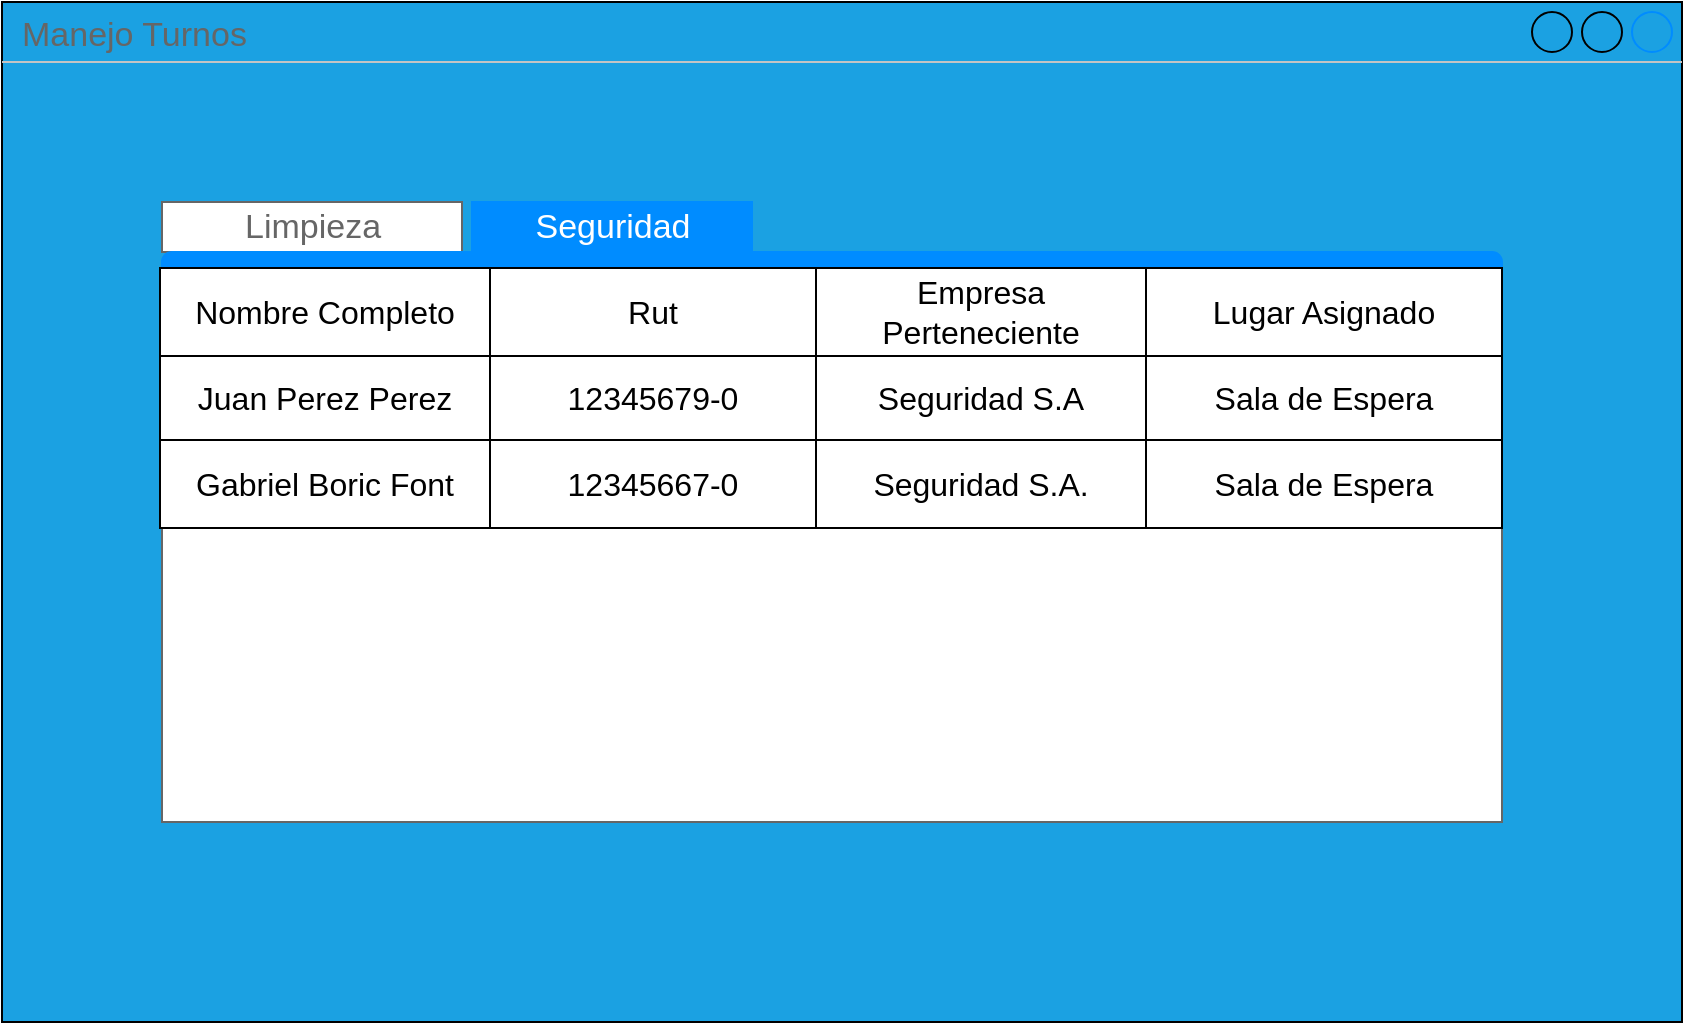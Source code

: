<mxfile version="24.9.1">
  <diagram name="Página-1" id="kOtEP9U-xH8mwwRORWWk">
    <mxGraphModel dx="1674" dy="746" grid="1" gridSize="10" guides="1" tooltips="1" connect="1" arrows="1" fold="1" page="1" pageScale="1" pageWidth="827" pageHeight="1169" math="0" shadow="0">
      <root>
        <mxCell id="0" />
        <mxCell id="1" parent="0" />
        <mxCell id="ZcGN5rA55hB6uzt1M-LF-1" value="Manejo Turnos" style="strokeWidth=1;shadow=0;dashed=0;align=center;html=1;shape=mxgraph.mockup.containers.window;align=left;verticalAlign=top;spacingLeft=8;strokeColor2=#008cff;strokeColor3=#c4c4c4;fontColor=#666666;mainText=;fontSize=17;labelBackgroundColor=none;whiteSpace=wrap;fillColor=#1BA1E2;" vertex="1" parent="1">
          <mxGeometry width="840" height="510" as="geometry" />
        </mxCell>
        <mxCell id="ZcGN5rA55hB6uzt1M-LF-2" value="" style="strokeWidth=1;shadow=0;dashed=0;align=center;html=1;shape=mxgraph.mockup.containers.marginRect2;rectMarginTop=32;strokeColor=#666666;gradientColor=none;whiteSpace=wrap;" vertex="1" parent="1">
          <mxGeometry x="80" y="100" width="670" height="310" as="geometry" />
        </mxCell>
        <mxCell id="ZcGN5rA55hB6uzt1M-LF-3" value="Limpieza" style="strokeColor=inherit;fillColor=inherit;gradientColor=inherit;strokeWidth=1;shadow=0;dashed=0;align=center;html=1;shape=mxgraph.mockup.containers.rrect;rSize=0;fontSize=17;fontColor=#666666;gradientColor=none;" vertex="1" parent="ZcGN5rA55hB6uzt1M-LF-2">
          <mxGeometry width="150" height="25" relative="1" as="geometry">
            <mxPoint as="offset" />
          </mxGeometry>
        </mxCell>
        <mxCell id="ZcGN5rA55hB6uzt1M-LF-4" value="Seguridad" style="strokeWidth=1;shadow=0;dashed=0;align=center;html=1;shape=mxgraph.mockup.containers.rrect;rSize=0;fontSize=17;fontColor=#ffffff;strokeColor=#008cff;fillColor=#008cff;" vertex="1" parent="ZcGN5rA55hB6uzt1M-LF-2">
          <mxGeometry width="140" height="25" relative="1" as="geometry">
            <mxPoint x="155" as="offset" />
          </mxGeometry>
        </mxCell>
        <mxCell id="ZcGN5rA55hB6uzt1M-LF-6" value="" style="strokeWidth=1;shadow=0;dashed=0;align=center;html=1;shape=mxgraph.mockup.containers.topButton;rSize=5;strokeColor=#008cff;fillColor=#008cff;gradientColor=none;resizeWidth=1;movable=0;deletable=1;" vertex="1" parent="ZcGN5rA55hB6uzt1M-LF-2">
          <mxGeometry width="670" height="7" relative="1" as="geometry">
            <mxPoint y="25" as="offset" />
          </mxGeometry>
        </mxCell>
        <mxCell id="ZcGN5rA55hB6uzt1M-LF-8" value="" style="shape=table;startSize=0;container=1;collapsible=0;childLayout=tableLayout;strokeColor=default;fontSize=16;" vertex="1" parent="1">
          <mxGeometry x="79" y="133" width="671" height="130" as="geometry" />
        </mxCell>
        <mxCell id="ZcGN5rA55hB6uzt1M-LF-9" value="" style="shape=tableRow;horizontal=0;startSize=0;swimlaneHead=0;swimlaneBody=0;strokeColor=inherit;top=0;left=0;bottom=0;right=0;collapsible=0;dropTarget=0;fillColor=none;points=[[0,0.5],[1,0.5]];portConstraint=eastwest;fontSize=16;" vertex="1" parent="ZcGN5rA55hB6uzt1M-LF-8">
          <mxGeometry width="671" height="44" as="geometry" />
        </mxCell>
        <mxCell id="ZcGN5rA55hB6uzt1M-LF-10" value="Nombre Completo" style="shape=partialRectangle;html=1;whiteSpace=wrap;connectable=0;strokeColor=inherit;overflow=hidden;fillColor=none;top=0;left=0;bottom=0;right=0;pointerEvents=1;fontSize=16;" vertex="1" parent="ZcGN5rA55hB6uzt1M-LF-9">
          <mxGeometry width="165" height="44" as="geometry">
            <mxRectangle width="165" height="44" as="alternateBounds" />
          </mxGeometry>
        </mxCell>
        <mxCell id="ZcGN5rA55hB6uzt1M-LF-11" value="Rut" style="shape=partialRectangle;html=1;whiteSpace=wrap;connectable=0;strokeColor=inherit;overflow=hidden;fillColor=none;top=0;left=0;bottom=0;right=0;pointerEvents=1;fontSize=16;" vertex="1" parent="ZcGN5rA55hB6uzt1M-LF-9">
          <mxGeometry x="165" width="163" height="44" as="geometry">
            <mxRectangle width="163" height="44" as="alternateBounds" />
          </mxGeometry>
        </mxCell>
        <mxCell id="ZcGN5rA55hB6uzt1M-LF-12" value="Empresa Perteneciente" style="shape=partialRectangle;html=1;whiteSpace=wrap;connectable=0;strokeColor=inherit;overflow=hidden;fillColor=none;top=0;left=0;bottom=0;right=0;pointerEvents=1;fontSize=16;" vertex="1" parent="ZcGN5rA55hB6uzt1M-LF-9">
          <mxGeometry x="328" width="165" height="44" as="geometry">
            <mxRectangle width="165" height="44" as="alternateBounds" />
          </mxGeometry>
        </mxCell>
        <mxCell id="ZcGN5rA55hB6uzt1M-LF-13" value="Lugar Asignado" style="shape=partialRectangle;html=1;whiteSpace=wrap;connectable=0;strokeColor=inherit;overflow=hidden;fillColor=none;top=0;left=0;bottom=0;right=0;pointerEvents=1;fontSize=16;" vertex="1" parent="ZcGN5rA55hB6uzt1M-LF-9">
          <mxGeometry x="493" width="178" height="44" as="geometry">
            <mxRectangle width="178" height="44" as="alternateBounds" />
          </mxGeometry>
        </mxCell>
        <mxCell id="ZcGN5rA55hB6uzt1M-LF-15" value="" style="shape=tableRow;horizontal=0;startSize=0;swimlaneHead=0;swimlaneBody=0;strokeColor=inherit;top=0;left=0;bottom=0;right=0;collapsible=0;dropTarget=0;fillColor=none;points=[[0,0.5],[1,0.5]];portConstraint=eastwest;fontSize=16;" vertex="1" parent="ZcGN5rA55hB6uzt1M-LF-8">
          <mxGeometry y="44" width="671" height="42" as="geometry" />
        </mxCell>
        <mxCell id="ZcGN5rA55hB6uzt1M-LF-16" value="Juan Perez Perez" style="shape=partialRectangle;html=1;whiteSpace=wrap;connectable=0;strokeColor=inherit;overflow=hidden;fillColor=none;top=0;left=0;bottom=0;right=0;pointerEvents=1;fontSize=16;" vertex="1" parent="ZcGN5rA55hB6uzt1M-LF-15">
          <mxGeometry width="165" height="42" as="geometry">
            <mxRectangle width="165" height="42" as="alternateBounds" />
          </mxGeometry>
        </mxCell>
        <mxCell id="ZcGN5rA55hB6uzt1M-LF-17" value="12345679-0" style="shape=partialRectangle;html=1;whiteSpace=wrap;connectable=0;strokeColor=inherit;overflow=hidden;fillColor=none;top=0;left=0;bottom=0;right=0;pointerEvents=1;fontSize=16;" vertex="1" parent="ZcGN5rA55hB6uzt1M-LF-15">
          <mxGeometry x="165" width="163" height="42" as="geometry">
            <mxRectangle width="163" height="42" as="alternateBounds" />
          </mxGeometry>
        </mxCell>
        <mxCell id="ZcGN5rA55hB6uzt1M-LF-18" value="Seguridad S.A" style="shape=partialRectangle;html=1;whiteSpace=wrap;connectable=0;strokeColor=inherit;overflow=hidden;fillColor=none;top=0;left=0;bottom=0;right=0;pointerEvents=1;fontSize=16;" vertex="1" parent="ZcGN5rA55hB6uzt1M-LF-15">
          <mxGeometry x="328" width="165" height="42" as="geometry">
            <mxRectangle width="165" height="42" as="alternateBounds" />
          </mxGeometry>
        </mxCell>
        <mxCell id="ZcGN5rA55hB6uzt1M-LF-19" value="Sala de Espera" style="shape=partialRectangle;html=1;whiteSpace=wrap;connectable=0;strokeColor=inherit;overflow=hidden;fillColor=none;top=0;left=0;bottom=0;right=0;pointerEvents=1;fontSize=16;" vertex="1" parent="ZcGN5rA55hB6uzt1M-LF-15">
          <mxGeometry x="493" width="178" height="42" as="geometry">
            <mxRectangle width="178" height="42" as="alternateBounds" />
          </mxGeometry>
        </mxCell>
        <mxCell id="ZcGN5rA55hB6uzt1M-LF-21" value="" style="shape=tableRow;horizontal=0;startSize=0;swimlaneHead=0;swimlaneBody=0;strokeColor=inherit;top=0;left=0;bottom=0;right=0;collapsible=0;dropTarget=0;fillColor=none;points=[[0,0.5],[1,0.5]];portConstraint=eastwest;fontSize=16;" vertex="1" parent="ZcGN5rA55hB6uzt1M-LF-8">
          <mxGeometry y="86" width="671" height="44" as="geometry" />
        </mxCell>
        <mxCell id="ZcGN5rA55hB6uzt1M-LF-22" value="Gabriel Boric Font" style="shape=partialRectangle;html=1;whiteSpace=wrap;connectable=0;strokeColor=inherit;overflow=hidden;fillColor=none;top=0;left=0;bottom=0;right=0;pointerEvents=1;fontSize=16;" vertex="1" parent="ZcGN5rA55hB6uzt1M-LF-21">
          <mxGeometry width="165" height="44" as="geometry">
            <mxRectangle width="165" height="44" as="alternateBounds" />
          </mxGeometry>
        </mxCell>
        <mxCell id="ZcGN5rA55hB6uzt1M-LF-23" value="12345667-0" style="shape=partialRectangle;html=1;whiteSpace=wrap;connectable=0;strokeColor=inherit;overflow=hidden;fillColor=none;top=0;left=0;bottom=0;right=0;pointerEvents=1;fontSize=16;" vertex="1" parent="ZcGN5rA55hB6uzt1M-LF-21">
          <mxGeometry x="165" width="163" height="44" as="geometry">
            <mxRectangle width="163" height="44" as="alternateBounds" />
          </mxGeometry>
        </mxCell>
        <mxCell id="ZcGN5rA55hB6uzt1M-LF-24" value="Seguridad S.A." style="shape=partialRectangle;html=1;whiteSpace=wrap;connectable=0;strokeColor=inherit;overflow=hidden;fillColor=none;top=0;left=0;bottom=0;right=0;pointerEvents=1;fontSize=16;" vertex="1" parent="ZcGN5rA55hB6uzt1M-LF-21">
          <mxGeometry x="328" width="165" height="44" as="geometry">
            <mxRectangle width="165" height="44" as="alternateBounds" />
          </mxGeometry>
        </mxCell>
        <mxCell id="ZcGN5rA55hB6uzt1M-LF-25" value="Sala de Espera" style="shape=partialRectangle;html=1;whiteSpace=wrap;connectable=0;strokeColor=inherit;overflow=hidden;fillColor=none;top=0;left=0;bottom=0;right=0;pointerEvents=1;fontSize=16;" vertex="1" parent="ZcGN5rA55hB6uzt1M-LF-21">
          <mxGeometry x="493" width="178" height="44" as="geometry">
            <mxRectangle width="178" height="44" as="alternateBounds" />
          </mxGeometry>
        </mxCell>
      </root>
    </mxGraphModel>
  </diagram>
</mxfile>

